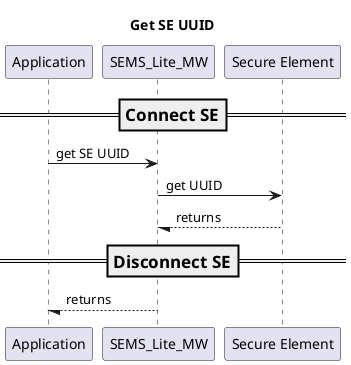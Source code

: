 @startuml

    title Get SE UUID

    participant app as "Application"
    participant SEMSLiteAgent as "SEMS_Lite_MW"
    === Connect SE ==
    participant "Secure Element" as se

    app -> SEMSLiteAgent : get SE UUID
	SEMSLiteAgent -> se : get UUID
    SEMSLiteAgent \-- se : returns
	=== Disconnect SE ==
    app \-- SEMSLiteAgent : returns
	
@enduml
